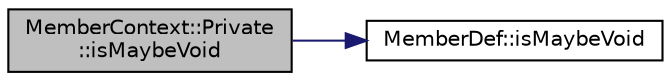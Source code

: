 digraph "MemberContext::Private::isMaybeVoid"
{
 // LATEX_PDF_SIZE
  edge [fontname="Helvetica",fontsize="10",labelfontname="Helvetica",labelfontsize="10"];
  node [fontname="Helvetica",fontsize="10",shape=record];
  rankdir="LR";
  Node1 [label="MemberContext::Private\l::isMaybeVoid",height=0.2,width=0.4,color="black", fillcolor="grey75", style="filled", fontcolor="black",tooltip=" "];
  Node1 -> Node2 [color="midnightblue",fontsize="10",style="solid",fontname="Helvetica"];
  Node2 [label="MemberDef::isMaybeVoid",height=0.2,width=0.4,color="black", fillcolor="white", style="filled",URL="$classMemberDef.html#a18b343dd677e74a1ecb5723fbb746395",tooltip=" "];
}
